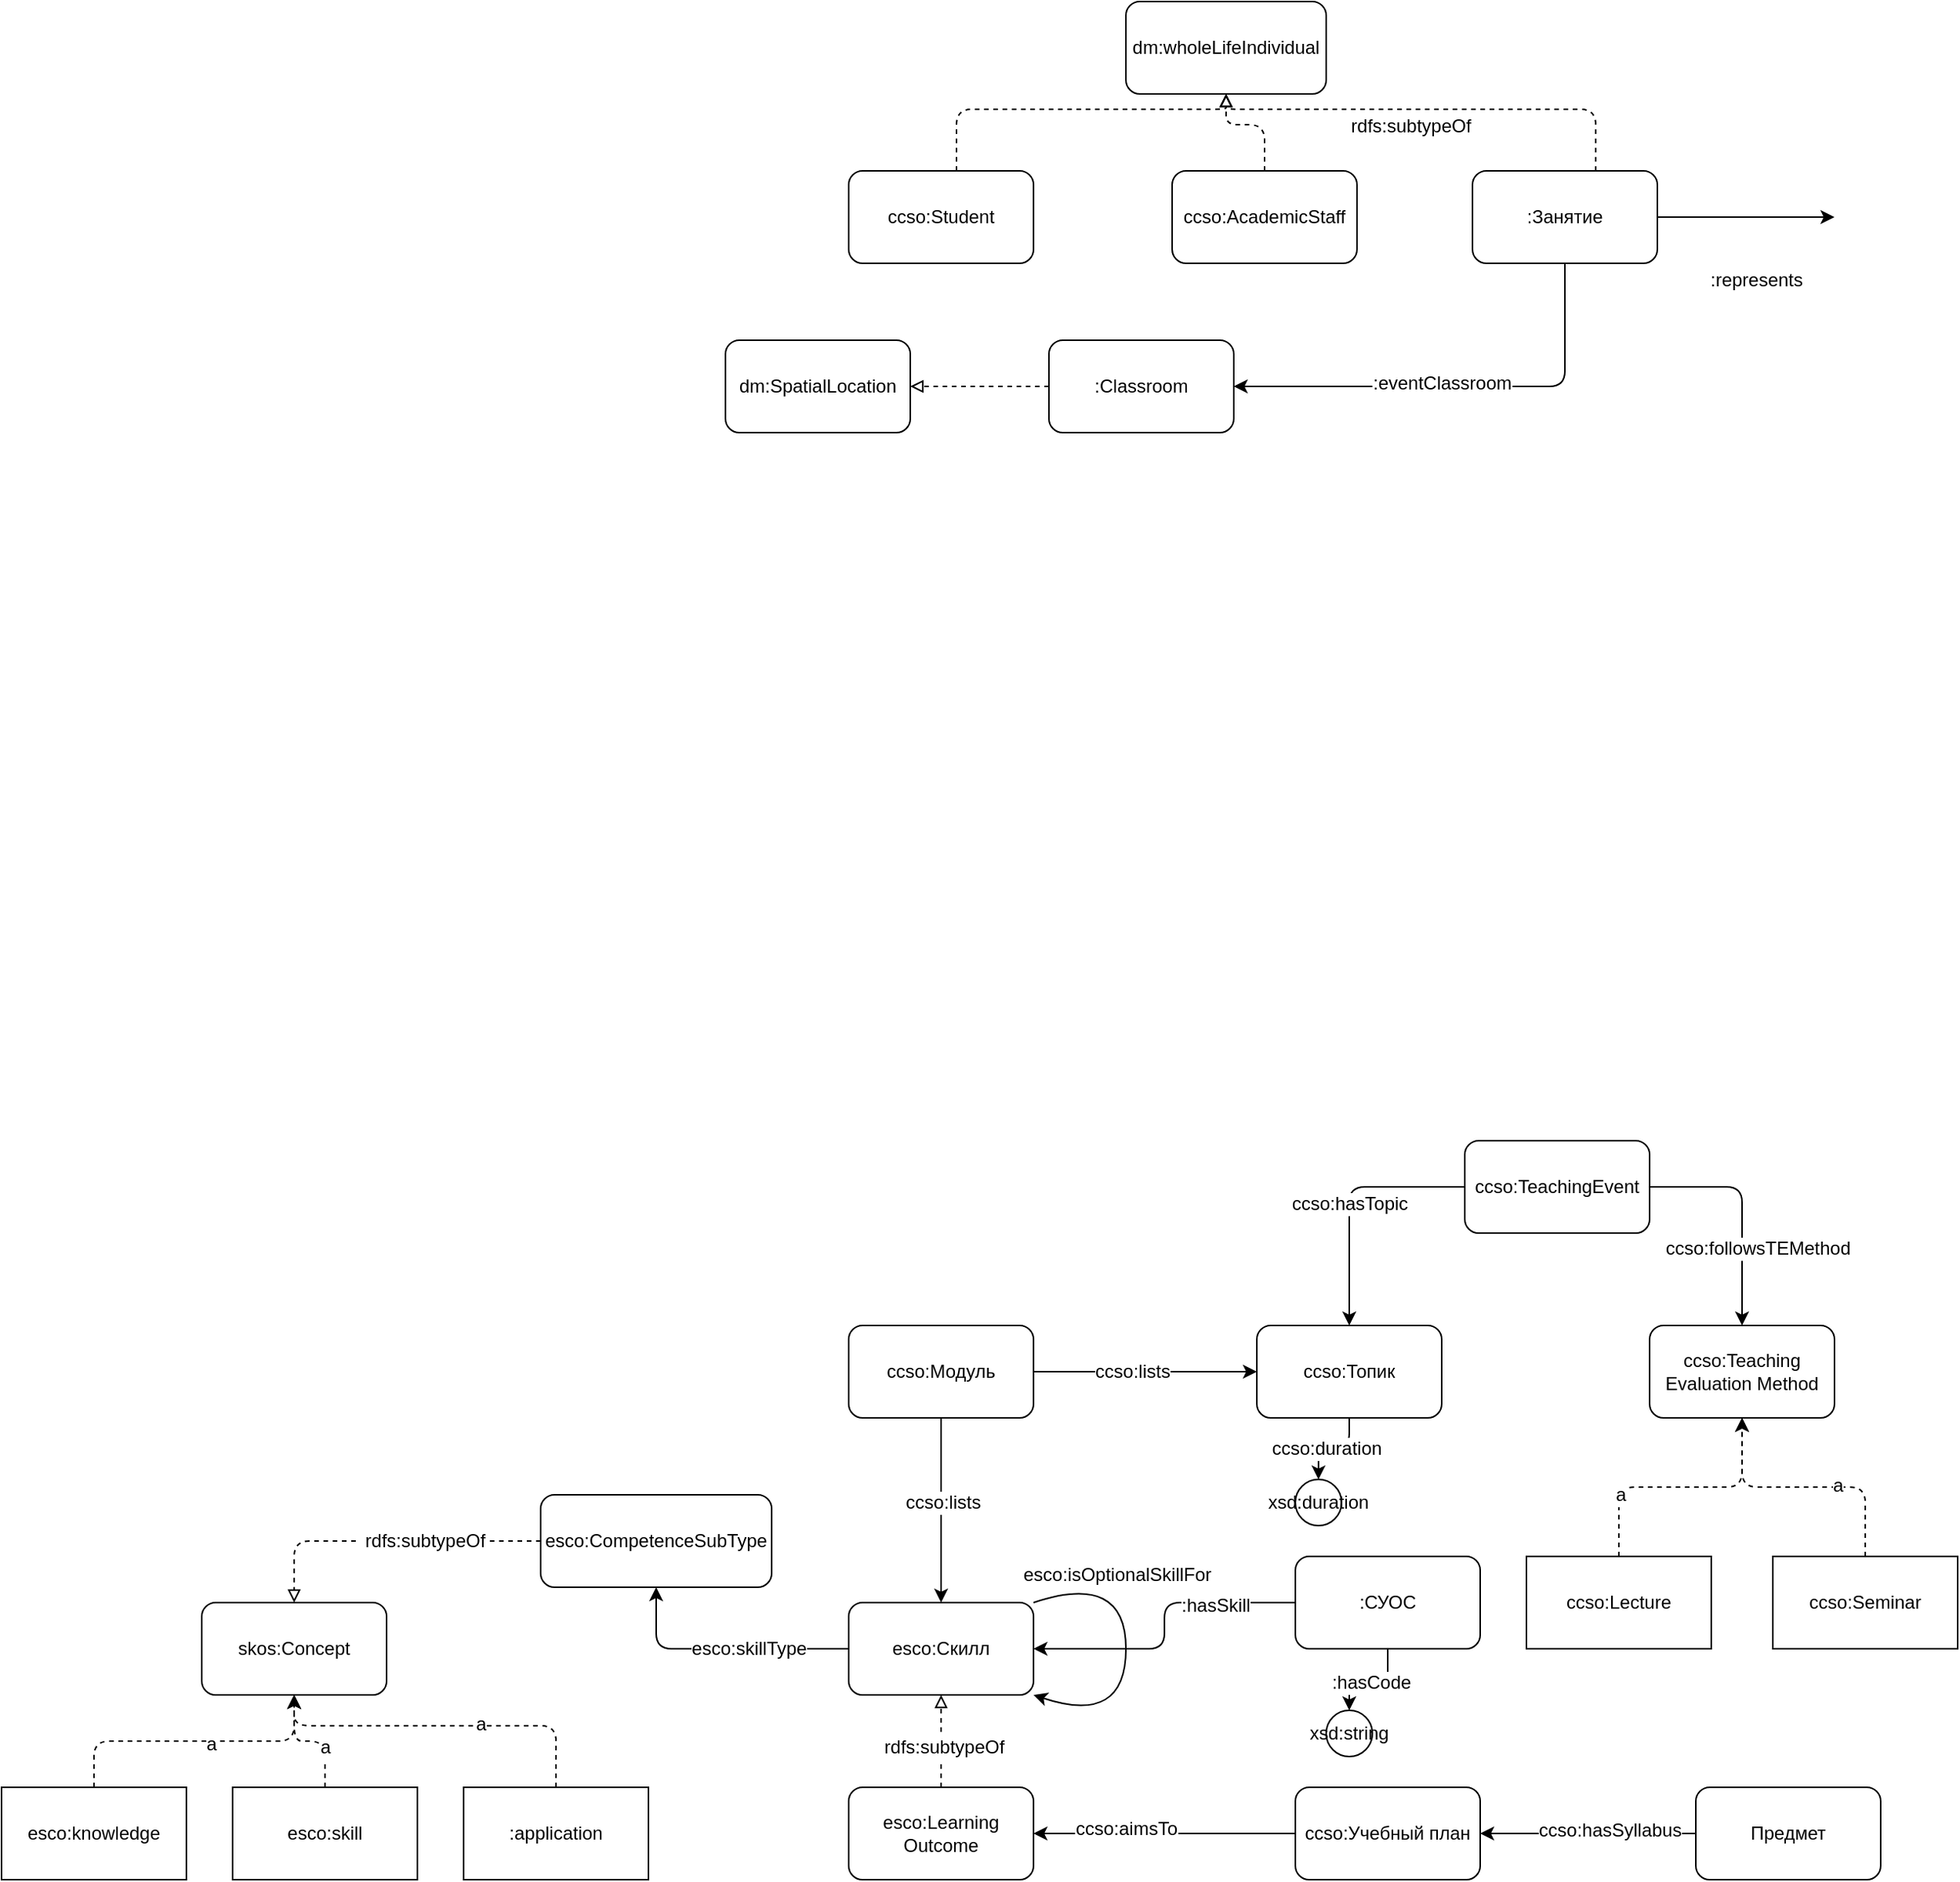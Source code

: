 <mxfile version="12.4.3" type="device" pages="1">
	<diagram id="jsKvLaIWJ5WX-HCfGxNr" name="Page-1"><mxGraphModel dx="1741" dy="1850" grid="1" gridSize="10" guides="1" tooltips="1" connect="1" arrows="1" fold="1" page="1" pageScale="1" pageWidth="827" pageHeight="1169" math="0" shadow="0"><root><mxCell id="0"/><mxCell id="1" parent="0"/><mxCell id="Ra5HFPp9e06EMQyuOHBR-69" style="edgeStyle=orthogonalEdgeStyle;rounded=1;orthogonalLoop=1;jettySize=auto;html=1;endArrow=classic;endFill=1;strokeColor=#000000;" edge="1" parent="1" source="Ra5HFPp9e06EMQyuOHBR-3" target="Ra5HFPp9e06EMQyuOHBR-68"><mxGeometry relative="1" as="geometry"/></mxCell><mxCell id="Ra5HFPp9e06EMQyuOHBR-70" value="ccso:duration" style="text;html=1;align=center;verticalAlign=middle;resizable=0;points=[];;labelBackgroundColor=#ffffff;" vertex="1" connectable="0" parent="Ra5HFPp9e06EMQyuOHBR-69"><mxGeometry x="-0.467" y="-9" relative="1" as="geometry"><mxPoint x="-6" y="4" as="offset"/></mxGeometry></mxCell><mxCell id="Ra5HFPp9e06EMQyuOHBR-3" value="ccso:Топик" style="rounded=1;whiteSpace=wrap;html=1;" vertex="1" parent="1"><mxGeometry x="305" y="60" width="120" height="60" as="geometry"/></mxCell><mxCell id="Ra5HFPp9e06EMQyuOHBR-18" style="edgeStyle=orthogonalEdgeStyle;rounded=1;orthogonalLoop=1;jettySize=auto;html=1;" edge="1" parent="1" source="Ra5HFPp9e06EMQyuOHBR-4" target="Ra5HFPp9e06EMQyuOHBR-5"><mxGeometry relative="1" as="geometry"/></mxCell><mxCell id="Ra5HFPp9e06EMQyuOHBR-19" value=":hasSkill" style="text;html=1;align=center;verticalAlign=middle;resizable=0;points=[];;labelBackgroundColor=#ffffff;" vertex="1" connectable="0" parent="Ra5HFPp9e06EMQyuOHBR-18"><mxGeometry x="-0.477" y="2" relative="1" as="geometry"><mxPoint as="offset"/></mxGeometry></mxCell><mxCell id="Ra5HFPp9e06EMQyuOHBR-28" style="edgeStyle=orthogonalEdgeStyle;rounded=0;orthogonalLoop=1;jettySize=auto;html=1;endArrow=classic;endFill=1;" edge="1" parent="1" source="Ra5HFPp9e06EMQyuOHBR-4" target="Ra5HFPp9e06EMQyuOHBR-35"><mxGeometry relative="1" as="geometry"><mxPoint x="340" y="310" as="targetPoint"/></mxGeometry></mxCell><mxCell id="Ra5HFPp9e06EMQyuOHBR-29" value=":hasCode" style="text;html=1;align=center;verticalAlign=middle;resizable=0;points=[];;labelBackgroundColor=#ffffff;" vertex="1" connectable="0" parent="Ra5HFPp9e06EMQyuOHBR-28"><mxGeometry x="-0.038" y="2" relative="1" as="geometry"><mxPoint as="offset"/></mxGeometry></mxCell><mxCell id="Ra5HFPp9e06EMQyuOHBR-4" value=":СУОС" style="rounded=1;whiteSpace=wrap;html=1;" vertex="1" parent="1"><mxGeometry x="330" y="210" width="120" height="60" as="geometry"/></mxCell><mxCell id="Ra5HFPp9e06EMQyuOHBR-38" style="edgeStyle=orthogonalEdgeStyle;rounded=1;orthogonalLoop=1;jettySize=auto;html=1;endArrow=classic;endFill=1;" edge="1" parent="1" source="Ra5HFPp9e06EMQyuOHBR-5" target="Ra5HFPp9e06EMQyuOHBR-37"><mxGeometry relative="1" as="geometry"/></mxCell><mxCell id="Ra5HFPp9e06EMQyuOHBR-39" value="esco:skillType" style="text;html=1;align=center;verticalAlign=middle;resizable=0;points=[];;labelBackgroundColor=#ffffff;" vertex="1" connectable="0" parent="Ra5HFPp9e06EMQyuOHBR-38"><mxGeometry x="-0.215" relative="1" as="geometry"><mxPoint as="offset"/></mxGeometry></mxCell><mxCell id="Ra5HFPp9e06EMQyuOHBR-5" value="esco:Скилл" style="rounded=1;whiteSpace=wrap;html=1;" vertex="1" parent="1"><mxGeometry x="40" y="240" width="120" height="60" as="geometry"/></mxCell><mxCell id="Ra5HFPp9e06EMQyuOHBR-10" style="edgeStyle=orthogonalEdgeStyle;rounded=0;orthogonalLoop=1;jettySize=auto;html=1;" edge="1" parent="1" source="Ra5HFPp9e06EMQyuOHBR-6" target="Ra5HFPp9e06EMQyuOHBR-3"><mxGeometry relative="1" as="geometry"/></mxCell><mxCell id="Ra5HFPp9e06EMQyuOHBR-12" value="ccso:lists" style="text;html=1;align=center;verticalAlign=middle;resizable=0;points=[];;labelBackgroundColor=#ffffff;" vertex="1" connectable="0" parent="Ra5HFPp9e06EMQyuOHBR-10"><mxGeometry x="-0.115" relative="1" as="geometry"><mxPoint as="offset"/></mxGeometry></mxCell><mxCell id="Ra5HFPp9e06EMQyuOHBR-16" style="edgeStyle=orthogonalEdgeStyle;rounded=0;orthogonalLoop=1;jettySize=auto;html=1;" edge="1" parent="1" source="Ra5HFPp9e06EMQyuOHBR-6" target="Ra5HFPp9e06EMQyuOHBR-5"><mxGeometry relative="1" as="geometry"/></mxCell><mxCell id="Ra5HFPp9e06EMQyuOHBR-17" value="ccso:lists" style="text;html=1;align=center;verticalAlign=middle;resizable=0;points=[];;labelBackgroundColor=#ffffff;" vertex="1" connectable="0" parent="Ra5HFPp9e06EMQyuOHBR-16"><mxGeometry x="-0.093" y="1" relative="1" as="geometry"><mxPoint as="offset"/></mxGeometry></mxCell><mxCell id="Ra5HFPp9e06EMQyuOHBR-6" value="ccso:Модуль" style="rounded=1;whiteSpace=wrap;html=1;" vertex="1" parent="1"><mxGeometry x="40" y="60" width="120" height="60" as="geometry"/></mxCell><mxCell id="Ra5HFPp9e06EMQyuOHBR-23" style="edgeStyle=orthogonalEdgeStyle;rounded=0;orthogonalLoop=1;jettySize=auto;html=1;endArrow=classic;endFill=1;" edge="1" parent="1" source="Ra5HFPp9e06EMQyuOHBR-7" target="Ra5HFPp9e06EMQyuOHBR-20"><mxGeometry relative="1" as="geometry"/></mxCell><mxCell id="Ra5HFPp9e06EMQyuOHBR-24" value="ccso:aimsTo" style="text;html=1;align=center;verticalAlign=middle;resizable=0;points=[];;labelBackgroundColor=#ffffff;" vertex="1" connectable="0" parent="Ra5HFPp9e06EMQyuOHBR-23"><mxGeometry x="0.292" y="-3" relative="1" as="geometry"><mxPoint as="offset"/></mxGeometry></mxCell><mxCell id="Ra5HFPp9e06EMQyuOHBR-7" value="ccso:Учебный план" style="rounded=1;whiteSpace=wrap;html=1;" vertex="1" parent="1"><mxGeometry x="330" y="360" width="120" height="60" as="geometry"/></mxCell><mxCell id="Ra5HFPp9e06EMQyuOHBR-30" style="edgeStyle=orthogonalEdgeStyle;rounded=0;orthogonalLoop=1;jettySize=auto;html=1;endArrow=classic;endFill=1;" edge="1" parent="1" source="Ra5HFPp9e06EMQyuOHBR-8" target="Ra5HFPp9e06EMQyuOHBR-7"><mxGeometry relative="1" as="geometry"/></mxCell><mxCell id="Ra5HFPp9e06EMQyuOHBR-31" value="ccso:hasSyllabus" style="text;html=1;align=center;verticalAlign=middle;resizable=0;points=[];;labelBackgroundColor=#ffffff;" vertex="1" connectable="0" parent="Ra5HFPp9e06EMQyuOHBR-30"><mxGeometry x="-0.385" y="13" relative="1" as="geometry"><mxPoint x="-13" y="-15" as="offset"/></mxGeometry></mxCell><mxCell id="Ra5HFPp9e06EMQyuOHBR-8" value="Предмет" style="rounded=1;whiteSpace=wrap;html=1;" vertex="1" parent="1"><mxGeometry x="590" y="360" width="120" height="60" as="geometry"/></mxCell><mxCell id="Ra5HFPp9e06EMQyuOHBR-21" style="edgeStyle=orthogonalEdgeStyle;rounded=0;orthogonalLoop=1;jettySize=auto;html=1;dashed=1;endArrow=block;endFill=0;" edge="1" parent="1" source="Ra5HFPp9e06EMQyuOHBR-20" target="Ra5HFPp9e06EMQyuOHBR-5"><mxGeometry relative="1" as="geometry"/></mxCell><mxCell id="Ra5HFPp9e06EMQyuOHBR-52" value="&amp;nbsp;rdfs:subtypeOf" style="text;html=1;align=center;verticalAlign=middle;resizable=0;points=[];;labelBackgroundColor=#ffffff;" vertex="1" connectable="0" parent="Ra5HFPp9e06EMQyuOHBR-21"><mxGeometry x="-0.121" relative="1" as="geometry"><mxPoint as="offset"/></mxGeometry></mxCell><mxCell id="Ra5HFPp9e06EMQyuOHBR-20" value="esco:Learning Outcome" style="rounded=1;whiteSpace=wrap;html=1;" vertex="1" parent="1"><mxGeometry x="40" y="360" width="120" height="60" as="geometry"/></mxCell><mxCell id="Ra5HFPp9e06EMQyuOHBR-33" style="edgeStyle=orthogonalEdgeStyle;rounded=1;orthogonalLoop=1;jettySize=auto;html=1;endArrow=classic;endFill=1;curved=1;" edge="1" parent="1" source="Ra5HFPp9e06EMQyuOHBR-5" target="Ra5HFPp9e06EMQyuOHBR-5"><mxGeometry relative="1" as="geometry"><Array as="points"><mxPoint x="220" y="320"/></Array></mxGeometry></mxCell><mxCell id="Ra5HFPp9e06EMQyuOHBR-34" value="esco:isOptionalSkillFor" style="text;html=1;align=center;verticalAlign=middle;resizable=0;points=[];;labelBackgroundColor=#ffffff;" vertex="1" connectable="0" parent="Ra5HFPp9e06EMQyuOHBR-33"><mxGeometry x="-0.5" relative="1" as="geometry"><mxPoint as="offset"/></mxGeometry></mxCell><mxCell id="Ra5HFPp9e06EMQyuOHBR-35" value="xsd:string" style="ellipse;whiteSpace=wrap;html=1;aspect=fixed;" vertex="1" parent="1"><mxGeometry x="350" y="310" width="30" height="30" as="geometry"/></mxCell><mxCell id="Ra5HFPp9e06EMQyuOHBR-44" style="edgeStyle=orthogonalEdgeStyle;rounded=1;orthogonalLoop=1;jettySize=auto;html=1;endArrow=classic;endFill=1;dashed=1;" edge="1" parent="1" source="Ra5HFPp9e06EMQyuOHBR-36" target="Ra5HFPp9e06EMQyuOHBR-40"><mxGeometry relative="1" as="geometry"><Array as="points"><mxPoint x="-450" y="330"/><mxPoint x="-320" y="330"/></Array></mxGeometry></mxCell><mxCell id="Ra5HFPp9e06EMQyuOHBR-50" value="a" style="text;html=1;align=center;verticalAlign=middle;resizable=0;points=[];;labelBackgroundColor=#ffffff;" vertex="1" connectable="0" parent="Ra5HFPp9e06EMQyuOHBR-44"><mxGeometry x="0.108" y="-2" relative="1" as="geometry"><mxPoint as="offset"/></mxGeometry></mxCell><mxCell id="Ra5HFPp9e06EMQyuOHBR-36" value="esco:knowledge" style="rounded=0;whiteSpace=wrap;html=1;" vertex="1" parent="1"><mxGeometry x="-510" y="360" width="120" height="60" as="geometry"/></mxCell><mxCell id="Ra5HFPp9e06EMQyuOHBR-41" style="edgeStyle=orthogonalEdgeStyle;rounded=1;orthogonalLoop=1;jettySize=auto;html=1;endArrow=block;endFill=0;dashed=1;" edge="1" parent="1" source="Ra5HFPp9e06EMQyuOHBR-37" target="Ra5HFPp9e06EMQyuOHBR-40"><mxGeometry relative="1" as="geometry"/></mxCell><mxCell id="Ra5HFPp9e06EMQyuOHBR-53" value="&amp;nbsp;rdfs:subtypeOf" style="text;html=1;align=center;verticalAlign=middle;resizable=0;points=[];;labelBackgroundColor=#ffffff;" vertex="1" connectable="0" parent="Ra5HFPp9e06EMQyuOHBR-41"><mxGeometry x="-0.232" relative="1" as="geometry"><mxPoint as="offset"/></mxGeometry></mxCell><mxCell id="Ra5HFPp9e06EMQyuOHBR-37" value="esco:CompetenceSubType" style="rounded=1;whiteSpace=wrap;html=1;" vertex="1" parent="1"><mxGeometry x="-160" y="170" width="150" height="60" as="geometry"/></mxCell><mxCell id="Ra5HFPp9e06EMQyuOHBR-40" value="skos:Concept" style="rounded=1;whiteSpace=wrap;html=1;" vertex="1" parent="1"><mxGeometry x="-380" y="240" width="120" height="60" as="geometry"/></mxCell><mxCell id="Ra5HFPp9e06EMQyuOHBR-45" style="edgeStyle=orthogonalEdgeStyle;rounded=1;orthogonalLoop=1;jettySize=auto;html=1;endArrow=classic;endFill=1;dashed=1;" edge="1" parent="1" source="Ra5HFPp9e06EMQyuOHBR-42" target="Ra5HFPp9e06EMQyuOHBR-40"><mxGeometry relative="1" as="geometry"/></mxCell><mxCell id="Ra5HFPp9e06EMQyuOHBR-51" value="a" style="text;html=1;align=center;verticalAlign=middle;resizable=0;points=[];;labelBackgroundColor=#ffffff;" vertex="1" connectable="0" parent="Ra5HFPp9e06EMQyuOHBR-45"><mxGeometry x="-0.342" relative="1" as="geometry"><mxPoint as="offset"/></mxGeometry></mxCell><mxCell id="Ra5HFPp9e06EMQyuOHBR-42" value="esco:skill" style="rounded=0;whiteSpace=wrap;html=1;" vertex="1" parent="1"><mxGeometry x="-360" y="360" width="120" height="60" as="geometry"/></mxCell><mxCell id="Ra5HFPp9e06EMQyuOHBR-47" style="edgeStyle=orthogonalEdgeStyle;rounded=1;orthogonalLoop=1;jettySize=auto;html=1;endArrow=classic;endFill=1;dashed=1;" edge="1" parent="1" source="Ra5HFPp9e06EMQyuOHBR-43" target="Ra5HFPp9e06EMQyuOHBR-40"><mxGeometry relative="1" as="geometry"><Array as="points"><mxPoint x="-150" y="320"/><mxPoint x="-320" y="320"/></Array></mxGeometry></mxCell><mxCell id="Ra5HFPp9e06EMQyuOHBR-49" value="a" style="text;html=1;align=center;verticalAlign=middle;resizable=0;points=[];;labelBackgroundColor=#ffffff;" vertex="1" connectable="0" parent="Ra5HFPp9e06EMQyuOHBR-47"><mxGeometry x="-0.225" y="-1" relative="1" as="geometry"><mxPoint as="offset"/></mxGeometry></mxCell><mxCell id="Ra5HFPp9e06EMQyuOHBR-43" value=":application" style="rounded=0;whiteSpace=wrap;html=1;" vertex="1" parent="1"><mxGeometry x="-210" y="360" width="120" height="60" as="geometry"/></mxCell><mxCell id="Ra5HFPp9e06EMQyuOHBR-57" style="edgeStyle=orthogonalEdgeStyle;rounded=1;orthogonalLoop=1;jettySize=auto;html=1;endArrow=classic;endFill=1;strokeColor=#000000;" edge="1" parent="1" source="Ra5HFPp9e06EMQyuOHBR-54" target="Ra5HFPp9e06EMQyuOHBR-3"><mxGeometry relative="1" as="geometry"/></mxCell><mxCell id="Ra5HFPp9e06EMQyuOHBR-58" value="ccso:hasTopic" style="text;html=1;align=center;verticalAlign=middle;resizable=0;points=[];;labelBackgroundColor=#ffffff;" vertex="1" connectable="0" parent="Ra5HFPp9e06EMQyuOHBR-57"><mxGeometry x="0.145" y="-2" relative="1" as="geometry"><mxPoint x="2" y="-9" as="offset"/></mxGeometry></mxCell><mxCell id="Ra5HFPp9e06EMQyuOHBR-60" style="edgeStyle=orthogonalEdgeStyle;rounded=1;orthogonalLoop=1;jettySize=auto;html=1;endArrow=classic;endFill=1;strokeColor=#000000;" edge="1" parent="1" source="Ra5HFPp9e06EMQyuOHBR-54" target="Ra5HFPp9e06EMQyuOHBR-59"><mxGeometry relative="1" as="geometry"><Array as="points"><mxPoint x="620" y="-30"/></Array></mxGeometry></mxCell><mxCell id="Ra5HFPp9e06EMQyuOHBR-61" value="ccso:followsTEMethod" style="text;html=1;align=center;verticalAlign=middle;resizable=0;points=[];;labelBackgroundColor=#ffffff;" vertex="1" connectable="0" parent="Ra5HFPp9e06EMQyuOHBR-60"><mxGeometry x="-0.217" y="3" relative="1" as="geometry"><mxPoint x="11" y="43" as="offset"/></mxGeometry></mxCell><mxCell id="Ra5HFPp9e06EMQyuOHBR-73" style="edgeStyle=orthogonalEdgeStyle;rounded=1;orthogonalLoop=1;jettySize=auto;html=1;endArrow=block;endFill=0;strokeColor=#000000;dashed=1;" edge="1" parent="1" source="Ra5HFPp9e06EMQyuOHBR-76" target="Ra5HFPp9e06EMQyuOHBR-72"><mxGeometry relative="1" as="geometry"><mxPoint x="270" y="-540" as="sourcePoint"/><Array as="points"><mxPoint x="525" y="-730"/><mxPoint x="285" y="-730"/></Array></mxGeometry></mxCell><mxCell id="Ra5HFPp9e06EMQyuOHBR-74" value="&amp;nbsp;rdfs:subtypeOf" style="text;html=1;align=center;verticalAlign=middle;resizable=0;points=[];;labelBackgroundColor=#ffffff;" vertex="1" connectable="0" parent="Ra5HFPp9e06EMQyuOHBR-73"><mxGeometry x="0.198" y="-34" relative="1" as="geometry"><mxPoint x="11.67" y="44.33" as="offset"/></mxGeometry></mxCell><mxCell id="Ra5HFPp9e06EMQyuOHBR-54" value="ccso:TeachingEvent" style="rounded=1;whiteSpace=wrap;html=1;" vertex="1" parent="1"><mxGeometry x="440" y="-60" width="120" height="60" as="geometry"/></mxCell><mxCell id="Ra5HFPp9e06EMQyuOHBR-59" value="ccso:Teaching Evaluation Method" style="rounded=1;whiteSpace=wrap;html=1;" vertex="1" parent="1"><mxGeometry x="560" y="60" width="120" height="60" as="geometry"/></mxCell><mxCell id="Ra5HFPp9e06EMQyuOHBR-64" style="edgeStyle=orthogonalEdgeStyle;rounded=1;orthogonalLoop=1;jettySize=auto;html=1;endArrow=classic;endFill=1;strokeColor=#000000;dashed=1;" edge="1" parent="1" source="Ra5HFPp9e06EMQyuOHBR-62" target="Ra5HFPp9e06EMQyuOHBR-59"><mxGeometry relative="1" as="geometry"/></mxCell><mxCell id="Ra5HFPp9e06EMQyuOHBR-67" value="a" style="text;html=1;align=center;verticalAlign=middle;resizable=0;points=[];;labelBackgroundColor=#ffffff;" vertex="1" connectable="0" parent="Ra5HFPp9e06EMQyuOHBR-64"><mxGeometry x="-0.46" y="-5" relative="1" as="geometry"><mxPoint as="offset"/></mxGeometry></mxCell><mxCell id="Ra5HFPp9e06EMQyuOHBR-62" value="ccso:Lecture" style="rounded=0;whiteSpace=wrap;html=1;" vertex="1" parent="1"><mxGeometry x="480" y="210" width="120" height="60" as="geometry"/></mxCell><mxCell id="Ra5HFPp9e06EMQyuOHBR-65" style="edgeStyle=orthogonalEdgeStyle;rounded=1;orthogonalLoop=1;jettySize=auto;html=1;endArrow=classic;endFill=1;strokeColor=#000000;dashed=1;" edge="1" parent="1" source="Ra5HFPp9e06EMQyuOHBR-63" target="Ra5HFPp9e06EMQyuOHBR-59"><mxGeometry relative="1" as="geometry"/></mxCell><mxCell id="Ra5HFPp9e06EMQyuOHBR-66" value="a" style="text;html=1;align=center;verticalAlign=middle;resizable=0;points=[];;labelBackgroundColor=#ffffff;" vertex="1" connectable="0" parent="Ra5HFPp9e06EMQyuOHBR-65"><mxGeometry x="-0.255" y="-1" relative="1" as="geometry"><mxPoint as="offset"/></mxGeometry></mxCell><mxCell id="Ra5HFPp9e06EMQyuOHBR-63" value="ccso:Seminar" style="rounded=0;whiteSpace=wrap;html=1;" vertex="1" parent="1"><mxGeometry x="640" y="210" width="120" height="60" as="geometry"/></mxCell><mxCell id="Ra5HFPp9e06EMQyuOHBR-68" value="xsd:duration" style="ellipse;whiteSpace=wrap;html=1;aspect=fixed;" vertex="1" parent="1"><mxGeometry x="330" y="160" width="30" height="30" as="geometry"/></mxCell><mxCell id="Ra5HFPp9e06EMQyuOHBR-72" value="dm:wholeLifeIndividual" style="rounded=1;whiteSpace=wrap;html=1;" vertex="1" parent="1"><mxGeometry x="220" y="-800" width="130" height="60" as="geometry"/></mxCell><mxCell id="Ra5HFPp9e06EMQyuOHBR-77" style="edgeStyle=orthogonalEdgeStyle;rounded=1;orthogonalLoop=1;jettySize=auto;html=1;endArrow=classic;endFill=1;strokeColor=#000000;" edge="1" parent="1" source="Ra5HFPp9e06EMQyuOHBR-76"><mxGeometry relative="1" as="geometry"><mxPoint x="680" y="-660" as="targetPoint"/></mxGeometry></mxCell><mxCell id="Ra5HFPp9e06EMQyuOHBR-81" value=":represents" style="text;html=1;align=center;verticalAlign=middle;resizable=0;points=[];;labelBackgroundColor=#ffffff;" vertex="1" connectable="0" parent="Ra5HFPp9e06EMQyuOHBR-77"><mxGeometry x="-0.091" y="-11" relative="1" as="geometry"><mxPoint x="11" y="30" as="offset"/></mxGeometry></mxCell><mxCell id="Ra5HFPp9e06EMQyuOHBR-94" style="edgeStyle=orthogonalEdgeStyle;rounded=1;orthogonalLoop=1;jettySize=auto;html=1;endArrow=classic;endFill=1;strokeColor=#000000;" edge="1" parent="1" source="Ra5HFPp9e06EMQyuOHBR-76" target="Ra5HFPp9e06EMQyuOHBR-84"><mxGeometry relative="1" as="geometry"><Array as="points"><mxPoint x="505" y="-550"/></Array></mxGeometry></mxCell><mxCell id="Ra5HFPp9e06EMQyuOHBR-95" value=":eventClassroom" style="text;html=1;align=center;verticalAlign=middle;resizable=0;points=[];;labelBackgroundColor=#ffffff;" vertex="1" connectable="0" parent="Ra5HFPp9e06EMQyuOHBR-94"><mxGeometry x="0.085" y="-2" relative="1" as="geometry"><mxPoint as="offset"/></mxGeometry></mxCell><mxCell id="Ra5HFPp9e06EMQyuOHBR-76" value=":Занятие" style="rounded=1;whiteSpace=wrap;html=1;" vertex="1" parent="1"><mxGeometry x="445" y="-690" width="120" height="60" as="geometry"/></mxCell><mxCell id="Ra5HFPp9e06EMQyuOHBR-83" style="edgeStyle=orthogonalEdgeStyle;rounded=1;orthogonalLoop=1;jettySize=auto;html=1;endArrow=block;endFill=0;strokeColor=#000000;dashed=1;" edge="1" parent="1" source="Ra5HFPp9e06EMQyuOHBR-82" target="Ra5HFPp9e06EMQyuOHBR-72"><mxGeometry relative="1" as="geometry"><Array as="points"><mxPoint x="310" y="-720"/><mxPoint x="285" y="-720"/></Array></mxGeometry></mxCell><mxCell id="Ra5HFPp9e06EMQyuOHBR-82" value="ccso:AcademicStaff" style="rounded=1;whiteSpace=wrap;html=1;" vertex="1" parent="1"><mxGeometry x="250" y="-690" width="120" height="60" as="geometry"/></mxCell><mxCell id="Ra5HFPp9e06EMQyuOHBR-92" style="edgeStyle=orthogonalEdgeStyle;rounded=1;orthogonalLoop=1;jettySize=auto;html=1;endArrow=block;endFill=0;strokeColor=#000000;dashed=1;" edge="1" parent="1" source="Ra5HFPp9e06EMQyuOHBR-84" target="Ra5HFPp9e06EMQyuOHBR-91"><mxGeometry relative="1" as="geometry"/></mxCell><mxCell id="Ra5HFPp9e06EMQyuOHBR-84" value=":Classroom" style="rounded=1;whiteSpace=wrap;html=1;" vertex="1" parent="1"><mxGeometry x="170" y="-580" width="120" height="60" as="geometry"/></mxCell><mxCell id="Ra5HFPp9e06EMQyuOHBR-87" style="edgeStyle=orthogonalEdgeStyle;rounded=1;orthogonalLoop=1;jettySize=auto;html=1;endArrow=block;endFill=0;strokeColor=#000000;dashed=1;" edge="1" parent="1" source="Ra5HFPp9e06EMQyuOHBR-86" target="Ra5HFPp9e06EMQyuOHBR-72"><mxGeometry relative="1" as="geometry"><Array as="points"><mxPoint x="110" y="-730"/><mxPoint x="285" y="-730"/></Array></mxGeometry></mxCell><mxCell id="Ra5HFPp9e06EMQyuOHBR-86" value="ccso:Student" style="rounded=1;whiteSpace=wrap;html=1;" vertex="1" parent="1"><mxGeometry x="40" y="-690" width="120" height="60" as="geometry"/></mxCell><mxCell id="Ra5HFPp9e06EMQyuOHBR-91" value="dm:SpatialLocation" style="rounded=1;whiteSpace=wrap;html=1;" vertex="1" parent="1"><mxGeometry x="-40" y="-580" width="120" height="60" as="geometry"/></mxCell></root></mxGraphModel></diagram>
</mxfile>